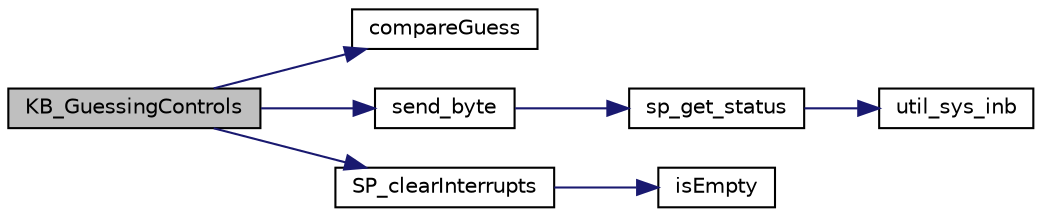 digraph "KB_GuessingControls"
{
 // LATEX_PDF_SIZE
  edge [fontname="Helvetica",fontsize="10",labelfontname="Helvetica",labelfontsize="10"];
  node [fontname="Helvetica",fontsize="10",shape=record];
  rankdir="LR";
  Node1 [label="KB_GuessingControls",height=0.2,width=0.4,color="black", fillcolor="grey75", style="filled", fontcolor="black",tooltip="This function process the pressing of jeys by the player and realizes the function correct action for..."];
  Node1 -> Node2 [color="midnightblue",fontsize="10",style="solid"];
  Node2 [label="compareGuess",height=0.2,width=0.4,color="black", fillcolor="white", style="filled",URL="$guessing_8c.html#a350187e0f82398f183349d13db7b0e2f",tooltip="This function is called to compare the input of the player and the word given. It checks id the guess..."];
  Node1 -> Node3 [color="midnightblue",fontsize="10",style="solid"];
  Node3 [label="send_byte",height=0.2,width=0.4,color="black", fillcolor="white", style="filled",URL="$serial_port_8c.html#af26804966e7098d673255be2b3985449",tooltip="This function sends a byte through the serial port."];
  Node3 -> Node4 [color="midnightblue",fontsize="10",style="solid"];
  Node4 [label="sp_get_status",height=0.2,width=0.4,color="black", fillcolor="white", style="filled",URL="$serial_port_8c.html#a345aef3f6a10f62322b353279a08d690",tooltip="This function reads the status of the serial port."];
  Node4 -> Node5 [color="midnightblue",fontsize="10",style="solid"];
  Node5 [label="util_sys_inb",height=0.2,width=0.4,color="black", fillcolor="white", style="filled",URL="$utils_8c.html#a79a031a8611f5b2d6afa4158e92b0fb4",tooltip="This function reads from the specified port and transforms the recevied value into an 8 bit number;."];
  Node1 -> Node6 [color="midnightblue",fontsize="10",style="solid"];
  Node6 [label="SP_clearInterrupts",height=0.2,width=0.4,color="black", fillcolor="white", style="filled",URL="$serial_port_8c.html#aeaa3f7885cf1173c43a4f70f58c9abfd",tooltip="The function prepares the queue and FCR for the next interruptiom, it empties the queue to prevent er..."];
  Node6 -> Node7 [color="midnightblue",fontsize="10",style="solid"];
  Node7 [label="isEmpty",height=0.2,width=0.4,color="black", fillcolor="white", style="filled",URL="$queue_8c.html#a29cc47cb6982704e8c4045db0927b888",tooltip=" "];
}

